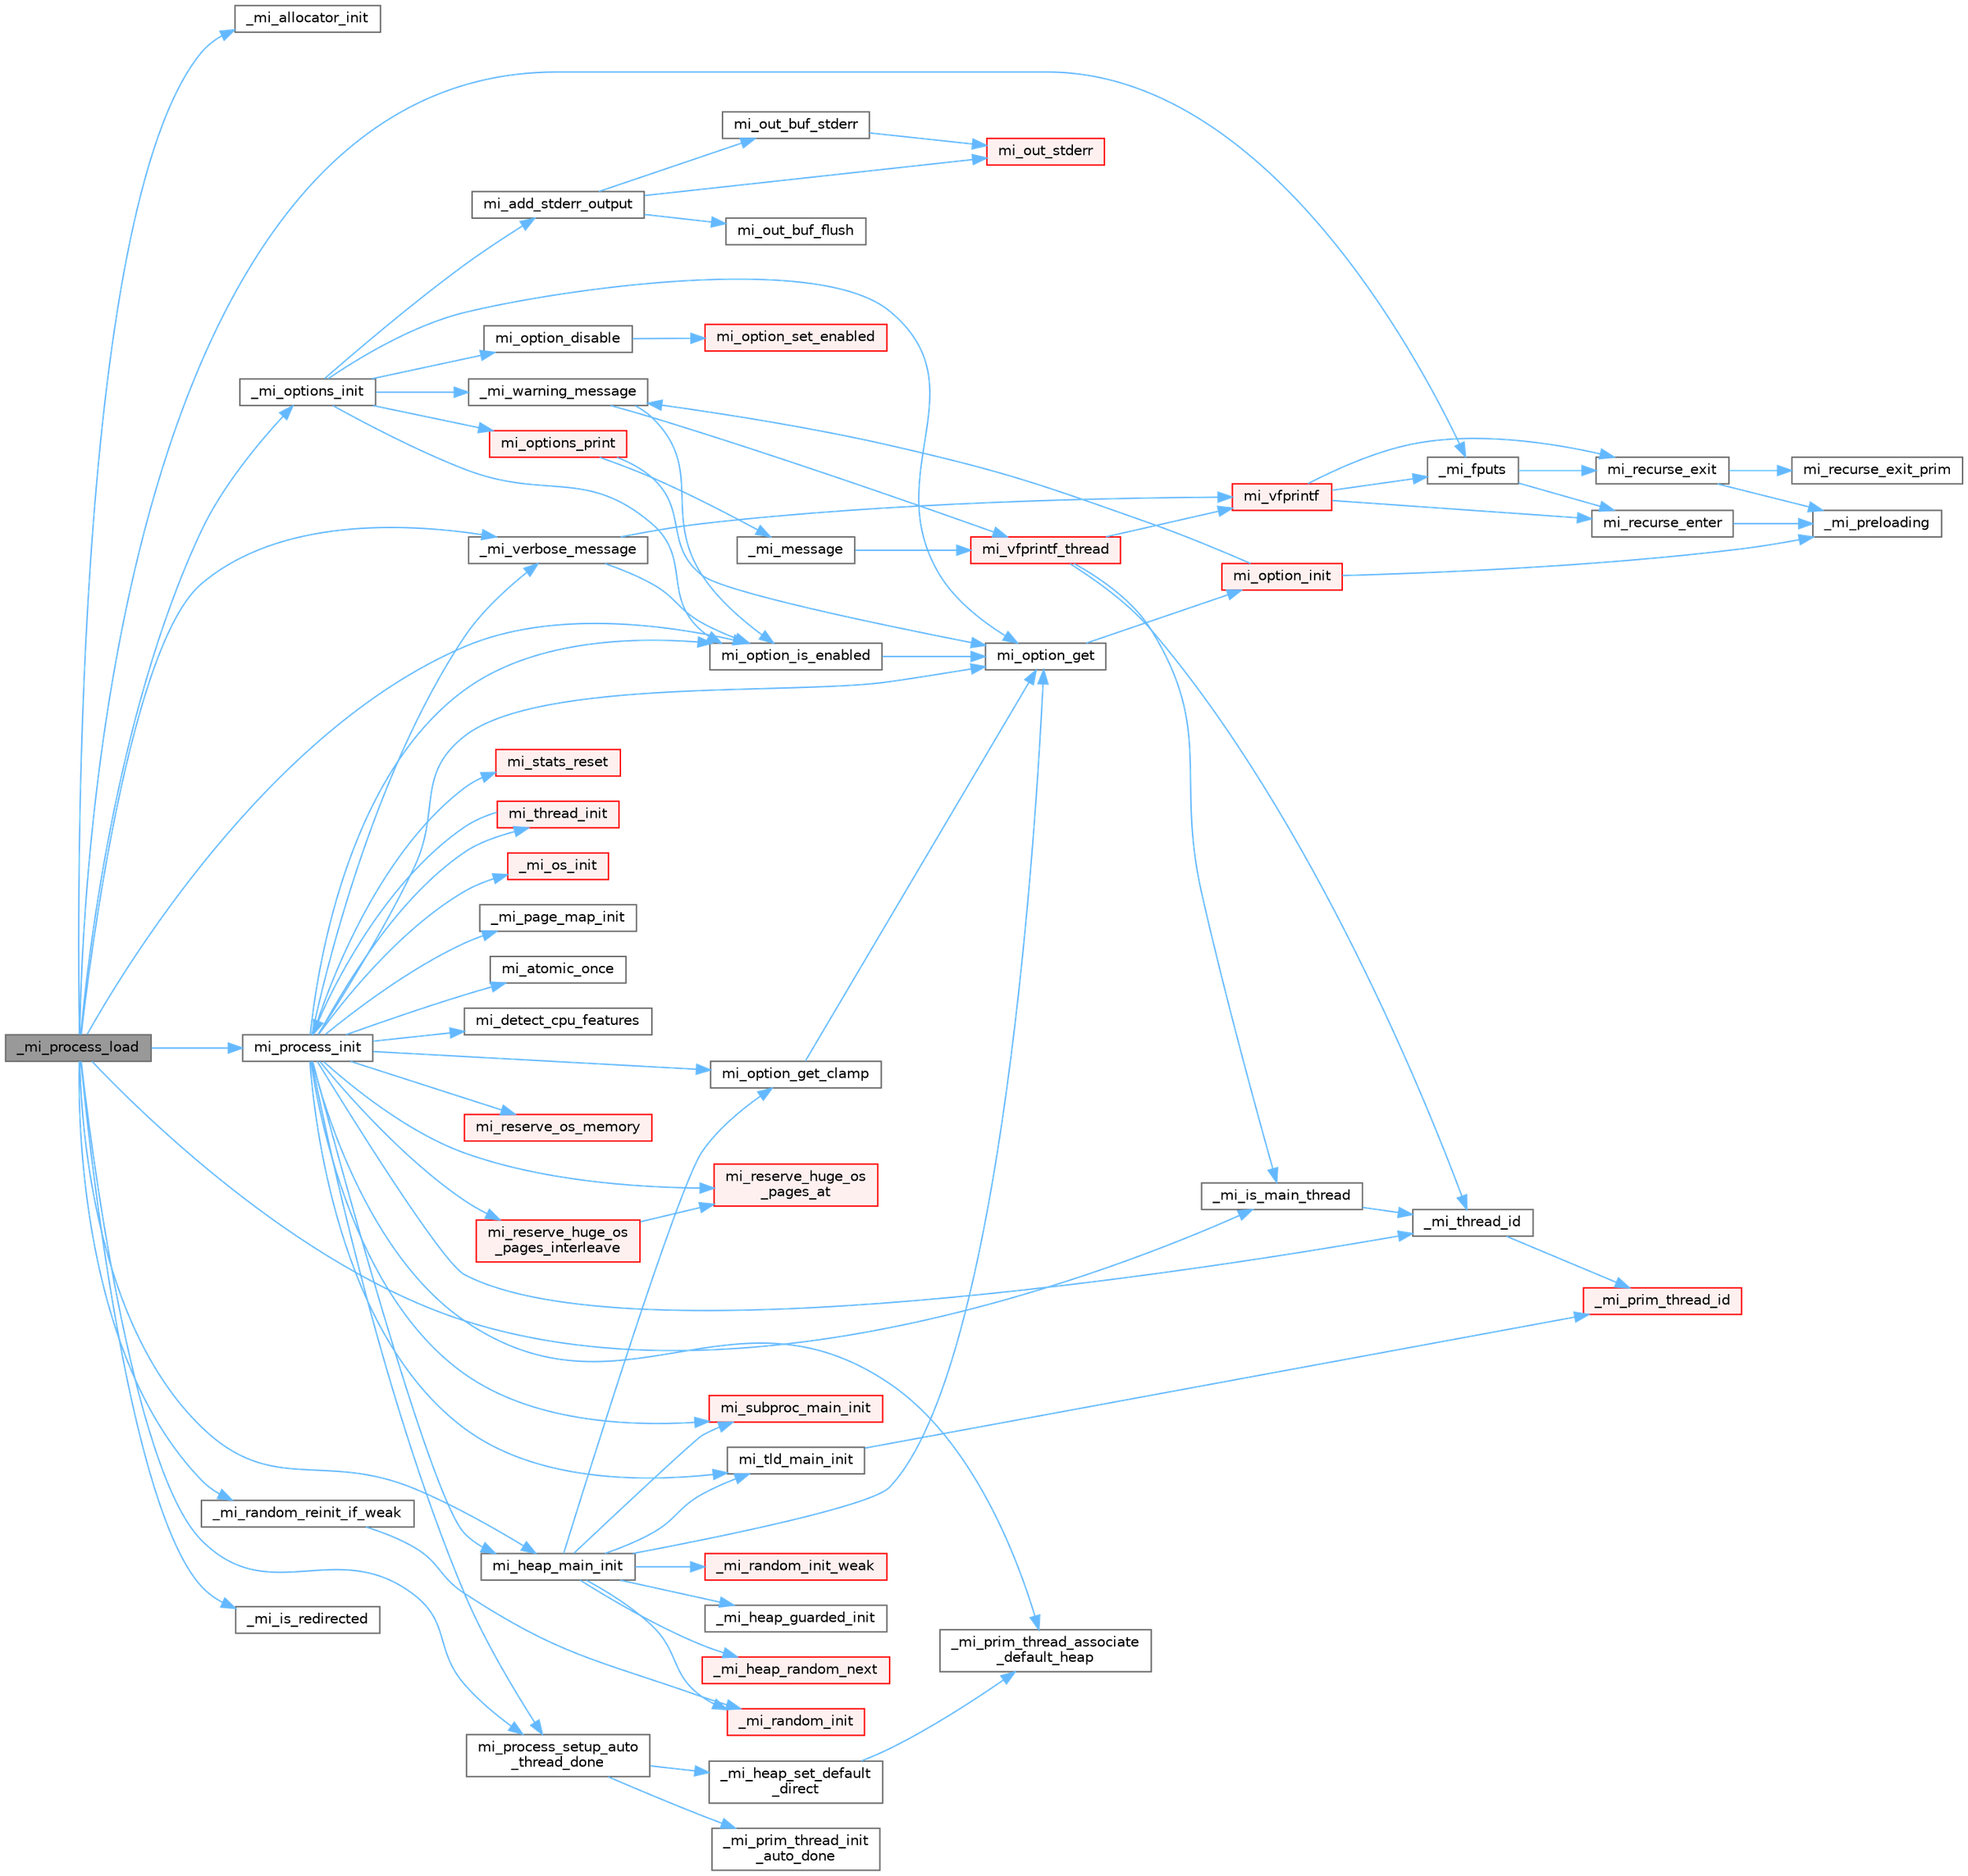 digraph "_mi_process_load"
{
 // LATEX_PDF_SIZE
  bgcolor="transparent";
  edge [fontname=Helvetica,fontsize=10,labelfontname=Helvetica,labelfontsize=10];
  node [fontname=Helvetica,fontsize=10,shape=box,height=0.2,width=0.4];
  rankdir="LR";
  Node1 [id="Node000001",label="_mi_process_load",height=0.2,width=0.4,color="gray40", fillcolor="grey60", style="filled", fontcolor="black",tooltip=" "];
  Node1 -> Node2 [id="edge82_Node000001_Node000002",color="steelblue1",style="solid",tooltip=" "];
  Node2 [id="Node000002",label="_mi_allocator_init",height=0.2,width=0.4,color="grey40", fillcolor="white", style="filled",URL="$prim_8c.html#ae337a54314cd4e9d1732d1f5b0d793d8",tooltip=" "];
  Node1 -> Node3 [id="edge83_Node000001_Node000003",color="steelblue1",style="solid",tooltip=" "];
  Node3 [id="Node000003",label="_mi_fputs",height=0.2,width=0.4,color="grey40", fillcolor="white", style="filled",URL="$options_8c.html#a74eecad8676654f59f427a84ccc5c19d",tooltip=" "];
  Node3 -> Node4 [id="edge84_Node000003_Node000004",color="steelblue1",style="solid",tooltip=" "];
  Node4 [id="Node000004",label="mi_recurse_enter",height=0.2,width=0.4,color="grey40", fillcolor="white", style="filled",URL="$options_8c.html#a1fdb7bd3b10624ddeabe0988c52a1285",tooltip=" "];
  Node4 -> Node5 [id="edge85_Node000004_Node000005",color="steelblue1",style="solid",tooltip=" "];
  Node5 [id="Node000005",label="_mi_preloading",height=0.2,width=0.4,color="grey40", fillcolor="white", style="filled",URL="$_e_a_s_t_l_2packages_2mimalloc_2src_2init_8c.html#a404be8b4c0576588270fde0b2a4d7832",tooltip=" "];
  Node3 -> Node6 [id="edge86_Node000003_Node000006",color="steelblue1",style="solid",tooltip=" "];
  Node6 [id="Node000006",label="mi_recurse_exit",height=0.2,width=0.4,color="grey40", fillcolor="white", style="filled",URL="$options_8c.html#ae9c4fbdaa6fedca31b9c25dcb78112ae",tooltip=" "];
  Node6 -> Node5 [id="edge87_Node000006_Node000005",color="steelblue1",style="solid",tooltip=" "];
  Node6 -> Node7 [id="edge88_Node000006_Node000007",color="steelblue1",style="solid",tooltip=" "];
  Node7 [id="Node000007",label="mi_recurse_exit_prim",height=0.2,width=0.4,color="grey40", fillcolor="white", style="filled",URL="$options_8c.html#afa5ef675de035537efd679d53d629adc",tooltip=" "];
  Node1 -> Node8 [id="edge89_Node000001_Node000008",color="steelblue1",style="solid",tooltip=" "];
  Node8 [id="Node000008",label="_mi_is_main_thread",height=0.2,width=0.4,color="grey40", fillcolor="white", style="filled",URL="$_e_a_s_t_l_2packages_2mimalloc_2src_2init_8c.html#a008e0a28e7c86b15a04094d595e2c327",tooltip=" "];
  Node8 -> Node9 [id="edge90_Node000008_Node000009",color="steelblue1",style="solid",tooltip=" "];
  Node9 [id="Node000009",label="_mi_thread_id",height=0.2,width=0.4,color="grey40", fillcolor="white", style="filled",URL="$_e_a_s_t_l_2packages_2mimalloc_2src_2init_8c.html#a43068a36d7dea6ccf1e3558a27e22993",tooltip=" "];
  Node9 -> Node10 [id="edge91_Node000009_Node000010",color="steelblue1",style="solid",tooltip=" "];
  Node10 [id="Node000010",label="_mi_prim_thread_id",height=0.2,width=0.4,color="red", fillcolor="#FFF0F0", style="filled",URL="$prim_8h.html#a3875c92cbb791d0a7c69bc1fd2df6804",tooltip=" "];
  Node1 -> Node12 [id="edge92_Node000001_Node000012",color="steelblue1",style="solid",tooltip=" "];
  Node12 [id="Node000012",label="_mi_is_redirected",height=0.2,width=0.4,color="grey40", fillcolor="white", style="filled",URL="$prim_8c.html#a5ba84f92c517c2064f1a27291e805cde",tooltip=" "];
  Node1 -> Node13 [id="edge93_Node000001_Node000013",color="steelblue1",style="solid",tooltip=" "];
  Node13 [id="Node000013",label="_mi_options_init",height=0.2,width=0.4,color="grey40", fillcolor="white", style="filled",URL="$options_8c.html#ac1d7140d2d1466fafda465fa481bec86",tooltip=" "];
  Node13 -> Node14 [id="edge94_Node000013_Node000014",color="steelblue1",style="solid",tooltip=" "];
  Node14 [id="Node000014",label="_mi_warning_message",height=0.2,width=0.4,color="grey40", fillcolor="white", style="filled",URL="$options_8c.html#ac253cac2ca24fb63be7f4937ac620dc4",tooltip=" "];
  Node14 -> Node15 [id="edge95_Node000014_Node000015",color="steelblue1",style="solid",tooltip=" "];
  Node15 [id="Node000015",label="mi_option_is_enabled",height=0.2,width=0.4,color="grey40", fillcolor="white", style="filled",URL="$group__options.html#ga459ad98f18b3fc9275474807fe0ca188",tooltip=" "];
  Node15 -> Node16 [id="edge96_Node000015_Node000016",color="steelblue1",style="solid",tooltip=" "];
  Node16 [id="Node000016",label="mi_option_get",height=0.2,width=0.4,color="grey40", fillcolor="white", style="filled",URL="$group__options.html#ga7e8af195cc81d3fa64ccf2662caa565a",tooltip=" "];
  Node16 -> Node17 [id="edge97_Node000016_Node000017",color="steelblue1",style="solid",tooltip=" "];
  Node17 [id="Node000017",label="mi_option_init",height=0.2,width=0.4,color="red", fillcolor="#FFF0F0", style="filled",URL="$options_8c.html#a61970c5b942f29a5dea8a39742421cfe",tooltip=" "];
  Node17 -> Node5 [id="edge98_Node000017_Node000005",color="steelblue1",style="solid",tooltip=" "];
  Node17 -> Node14 [id="edge99_Node000017_Node000014",color="steelblue1",style="solid",tooltip=" "];
  Node14 -> Node31 [id="edge100_Node000014_Node000031",color="steelblue1",style="solid",tooltip=" "];
  Node31 [id="Node000031",label="mi_vfprintf_thread",height=0.2,width=0.4,color="red", fillcolor="#FFF0F0", style="filled",URL="$options_8c.html#a4af8263c139d04a876914f39024a7424",tooltip=" "];
  Node31 -> Node8 [id="edge101_Node000031_Node000008",color="steelblue1",style="solid",tooltip=" "];
  Node31 -> Node9 [id="edge102_Node000031_Node000009",color="steelblue1",style="solid",tooltip=" "];
  Node31 -> Node39 [id="edge103_Node000031_Node000039",color="steelblue1",style="solid",tooltip=" "];
  Node39 [id="Node000039",label="mi_vfprintf",height=0.2,width=0.4,color="red", fillcolor="#FFF0F0", style="filled",URL="$options_8c.html#a1f31f62f178fb5309451aa44c8d25327",tooltip=" "];
  Node39 -> Node3 [id="edge104_Node000039_Node000003",color="steelblue1",style="solid",tooltip=" "];
  Node39 -> Node4 [id="edge105_Node000039_Node000004",color="steelblue1",style="solid",tooltip=" "];
  Node39 -> Node6 [id="edge106_Node000039_Node000006",color="steelblue1",style="solid",tooltip=" "];
  Node13 -> Node40 [id="edge107_Node000013_Node000040",color="steelblue1",style="solid",tooltip=" "];
  Node40 [id="Node000040",label="mi_add_stderr_output",height=0.2,width=0.4,color="grey40", fillcolor="white", style="filled",URL="$options_8c.html#a4d5d24a76f5249135a37294c6ec577ff",tooltip=" "];
  Node40 -> Node41 [id="edge108_Node000040_Node000041",color="steelblue1",style="solid",tooltip=" "];
  Node41 [id="Node000041",label="mi_out_buf_flush",height=0.2,width=0.4,color="grey40", fillcolor="white", style="filled",URL="$options_8c.html#a3252c8c536d2b00d94c00b557cff6b9e",tooltip=" "];
  Node40 -> Node42 [id="edge109_Node000040_Node000042",color="steelblue1",style="solid",tooltip=" "];
  Node42 [id="Node000042",label="mi_out_buf_stderr",height=0.2,width=0.4,color="grey40", fillcolor="white", style="filled",URL="$options_8c.html#a1e0adb0a0a57d337b8ca00ee0da95a6f",tooltip=" "];
  Node42 -> Node43 [id="edge110_Node000042_Node000043",color="steelblue1",style="solid",tooltip=" "];
  Node43 [id="Node000043",label="mi_out_stderr",height=0.2,width=0.4,color="red", fillcolor="#FFF0F0", style="filled",URL="$options_8c.html#a46a1b0aabe714d8c6808ed8f3ea629fd",tooltip=" "];
  Node40 -> Node43 [id="edge111_Node000040_Node000043",color="steelblue1",style="solid",tooltip=" "];
  Node13 -> Node45 [id="edge112_Node000013_Node000045",color="steelblue1",style="solid",tooltip=" "];
  Node45 [id="Node000045",label="mi_option_disable",height=0.2,width=0.4,color="grey40", fillcolor="white", style="filled",URL="$group__options.html#gaebf6ff707a2e688ebb1a2296ca564054",tooltip=" "];
  Node45 -> Node46 [id="edge113_Node000045_Node000046",color="steelblue1",style="solid",tooltip=" "];
  Node46 [id="Node000046",label="mi_option_set_enabled",height=0.2,width=0.4,color="red", fillcolor="#FFF0F0", style="filled",URL="$group__options.html#ga9a13d05fcb77489cb06d4d017ebd8bed",tooltip=" "];
  Node13 -> Node16 [id="edge114_Node000013_Node000016",color="steelblue1",style="solid",tooltip=" "];
  Node13 -> Node15 [id="edge115_Node000013_Node000015",color="steelblue1",style="solid",tooltip=" "];
  Node13 -> Node47 [id="edge116_Node000013_Node000047",color="steelblue1",style="solid",tooltip=" "];
  Node47 [id="Node000047",label="mi_options_print",height=0.2,width=0.4,color="red", fillcolor="#FFF0F0", style="filled",URL="$options_8c.html#aecfcd3ed90af99932670d881de1fa8f1",tooltip=" "];
  Node47 -> Node48 [id="edge117_Node000047_Node000048",color="steelblue1",style="solid",tooltip=" "];
  Node48 [id="Node000048",label="_mi_message",height=0.2,width=0.4,color="grey40", fillcolor="white", style="filled",URL="$options_8c.html#ada19c911e74a395413ea23fdc993e7a6",tooltip=" "];
  Node48 -> Node31 [id="edge118_Node000048_Node000031",color="steelblue1",style="solid",tooltip=" "];
  Node47 -> Node16 [id="edge119_Node000047_Node000016",color="steelblue1",style="solid",tooltip=" "];
  Node1 -> Node49 [id="edge120_Node000001_Node000049",color="steelblue1",style="solid",tooltip=" "];
  Node49 [id="Node000049",label="_mi_random_reinit_if_weak",height=0.2,width=0.4,color="grey40", fillcolor="white", style="filled",URL="$random_8c.html#a19b59fe73675f35bbb0973e44a08175e",tooltip=" "];
  Node49 -> Node50 [id="edge121_Node000049_Node000050",color="steelblue1",style="solid",tooltip=" "];
  Node50 [id="Node000050",label="_mi_random_init",height=0.2,width=0.4,color="red", fillcolor="#FFF0F0", style="filled",URL="$random_8c.html#aca9dc8a900f1b727e326063778b2eee1",tooltip=" "];
  Node1 -> Node63 [id="edge122_Node000001_Node000063",color="steelblue1",style="solid",tooltip=" "];
  Node63 [id="Node000063",label="_mi_verbose_message",height=0.2,width=0.4,color="grey40", fillcolor="white", style="filled",URL="$options_8c.html#ab9890036c5acb25eacd13bec3a6b0c68",tooltip=" "];
  Node63 -> Node15 [id="edge123_Node000063_Node000015",color="steelblue1",style="solid",tooltip=" "];
  Node63 -> Node39 [id="edge124_Node000063_Node000039",color="steelblue1",style="solid",tooltip=" "];
  Node1 -> Node64 [id="edge125_Node000001_Node000064",color="steelblue1",style="solid",tooltip=" "];
  Node64 [id="Node000064",label="mi_heap_main_init",height=0.2,width=0.4,color="grey40", fillcolor="white", style="filled",URL="$_e_a_s_t_l_2packages_2mimalloc_2src_2init_8c.html#a5d8b12ae7942ecf3eb4e8ffd313a263a",tooltip=" "];
  Node64 -> Node65 [id="edge126_Node000064_Node000065",color="steelblue1",style="solid",tooltip=" "];
  Node65 [id="Node000065",label="_mi_heap_guarded_init",height=0.2,width=0.4,color="grey40", fillcolor="white", style="filled",URL="$_e_a_s_t_l_2packages_2mimalloc_2src_2init_8c.html#a70e3672a1e08dcb5e7e311d403693394",tooltip=" "];
  Node64 -> Node66 [id="edge127_Node000064_Node000066",color="steelblue1",style="solid",tooltip=" "];
  Node66 [id="Node000066",label="_mi_heap_random_next",height=0.2,width=0.4,color="red", fillcolor="#FFF0F0", style="filled",URL="$heap_8c.html#a68ddb5f2c595ea9d4e8d450342b4713c",tooltip=" "];
  Node64 -> Node50 [id="edge128_Node000064_Node000050",color="steelblue1",style="solid",tooltip=" "];
  Node64 -> Node72 [id="edge129_Node000064_Node000072",color="steelblue1",style="solid",tooltip=" "];
  Node72 [id="Node000072",label="_mi_random_init_weak",height=0.2,width=0.4,color="red", fillcolor="#FFF0F0", style="filled",URL="$random_8c.html#a6bfdbdbf180aa56ff5697e0f2e3ca49a",tooltip=" "];
  Node64 -> Node16 [id="edge130_Node000064_Node000016",color="steelblue1",style="solid",tooltip=" "];
  Node64 -> Node73 [id="edge131_Node000064_Node000073",color="steelblue1",style="solid",tooltip=" "];
  Node73 [id="Node000073",label="mi_option_get_clamp",height=0.2,width=0.4,color="grey40", fillcolor="white", style="filled",URL="$group__options.html#ga96ad9c406338bd314cfe878cfc9bf723",tooltip=" "];
  Node73 -> Node16 [id="edge132_Node000073_Node000016",color="steelblue1",style="solid",tooltip=" "];
  Node64 -> Node74 [id="edge133_Node000064_Node000074",color="steelblue1",style="solid",tooltip=" "];
  Node74 [id="Node000074",label="mi_subproc_main_init",height=0.2,width=0.4,color="red", fillcolor="#FFF0F0", style="filled",URL="$_e_a_s_t_l_2packages_2mimalloc_2src_2init_8c.html#a51b6f4fa5d8cbde3881bf41e2a9d7a73",tooltip=" "];
  Node64 -> Node77 [id="edge134_Node000064_Node000077",color="steelblue1",style="solid",tooltip=" "];
  Node77 [id="Node000077",label="mi_tld_main_init",height=0.2,width=0.4,color="grey40", fillcolor="white", style="filled",URL="$_e_a_s_t_l_2packages_2mimalloc_2src_2init_8c.html#a5b314759773d0dc745240cdf90e7f1b0",tooltip=" "];
  Node77 -> Node10 [id="edge135_Node000077_Node000010",color="steelblue1",style="solid",tooltip=" "];
  Node1 -> Node15 [id="edge136_Node000001_Node000015",color="steelblue1",style="solid",tooltip=" "];
  Node1 -> Node78 [id="edge137_Node000001_Node000078",color="steelblue1",style="solid",tooltip=" "];
  Node78 [id="Node000078",label="mi_process_init",height=0.2,width=0.4,color="grey40", fillcolor="white", style="filled",URL="$_e_a_s_t_l_2packages_2mimalloc_2src_2init_8c.html#a33e54ec86fc7da4bebb673429c399402",tooltip=" "];
  Node78 -> Node79 [id="edge138_Node000078_Node000079",color="steelblue1",style="solid",tooltip=" "];
  Node79 [id="Node000079",label="_mi_os_init",height=0.2,width=0.4,color="red", fillcolor="#FFF0F0", style="filled",URL="$os_8c.html#a01926e5fc23db557b912d0f3a9b09944",tooltip=" "];
  Node78 -> Node92 [id="edge139_Node000078_Node000092",color="steelblue1",style="solid",tooltip=" "];
  Node92 [id="Node000092",label="_mi_page_map_init",height=0.2,width=0.4,color="grey40", fillcolor="white", style="filled",URL="$_e_a_s_t_l_2packages_2mimalloc_2include_2mimalloc_2internal_8h.html#ab1d5d43c1d7d0d4adfd96fdb7270ca4b",tooltip=" "];
  Node78 -> Node93 [id="edge140_Node000078_Node000093",color="steelblue1",style="solid",tooltip=" "];
  Node93 [id="Node000093",label="_mi_prim_thread_associate\l_default_heap",height=0.2,width=0.4,color="grey40", fillcolor="white", style="filled",URL="$windows_2prim_8c.html#a14b6be498e17cdf74c6b5cb38c2ec306",tooltip=" "];
  Node78 -> Node9 [id="edge141_Node000078_Node000009",color="steelblue1",style="solid",tooltip=" "];
  Node78 -> Node63 [id="edge142_Node000078_Node000063",color="steelblue1",style="solid",tooltip=" "];
  Node78 -> Node94 [id="edge143_Node000078_Node000094",color="steelblue1",style="solid",tooltip=" "];
  Node94 [id="Node000094",label="mi_atomic_once",height=0.2,width=0.4,color="grey40", fillcolor="white", style="filled",URL="$_e_a_s_t_l_2packages_2mimalloc_2include_2mimalloc_2atomic_8h.html#a3ea4d545fcae50eadc76a7ca03b53475",tooltip=" "];
  Node78 -> Node95 [id="edge144_Node000078_Node000095",color="steelblue1",style="solid",tooltip=" "];
  Node95 [id="Node000095",label="mi_detect_cpu_features",height=0.2,width=0.4,color="grey40", fillcolor="white", style="filled",URL="$_e_a_s_t_l_2packages_2mimalloc_2src_2init_8c.html#ade89d31aa0867668ae0dda8c6e543638",tooltip=" "];
  Node78 -> Node64 [id="edge145_Node000078_Node000064",color="steelblue1",style="solid",tooltip=" "];
  Node78 -> Node16 [id="edge146_Node000078_Node000016",color="steelblue1",style="solid",tooltip=" "];
  Node78 -> Node73 [id="edge147_Node000078_Node000073",color="steelblue1",style="solid",tooltip=" "];
  Node78 -> Node15 [id="edge148_Node000078_Node000015",color="steelblue1",style="solid",tooltip=" "];
  Node78 -> Node96 [id="edge149_Node000078_Node000096",color="steelblue1",style="solid",tooltip=" "];
  Node96 [id="Node000096",label="mi_process_setup_auto\l_thread_done",height=0.2,width=0.4,color="grey40", fillcolor="white", style="filled",URL="$_e_a_s_t_l_2packages_2mimalloc_2src_2init_8c.html#af68972991f40a9c01ebc1c220ba78170",tooltip=" "];
  Node96 -> Node97 [id="edge150_Node000096_Node000097",color="steelblue1",style="solid",tooltip=" "];
  Node97 [id="Node000097",label="_mi_heap_set_default\l_direct",height=0.2,width=0.4,color="grey40", fillcolor="white", style="filled",URL="$_e_a_s_t_l_2packages_2mimalloc_2src_2init_8c.html#a96662339b7c5ce88bc64ce34ac3afd62",tooltip=" "];
  Node97 -> Node93 [id="edge151_Node000097_Node000093",color="steelblue1",style="solid",tooltip=" "];
  Node96 -> Node98 [id="edge152_Node000096_Node000098",color="steelblue1",style="solid",tooltip=" "];
  Node98 [id="Node000098",label="_mi_prim_thread_init\l_auto_done",height=0.2,width=0.4,color="grey40", fillcolor="white", style="filled",URL="$windows_2prim_8c.html#a2017bda86f22f7ce43e72fed224bb030",tooltip=" "];
  Node78 -> Node99 [id="edge153_Node000078_Node000099",color="steelblue1",style="solid",tooltip=" "];
  Node99 [id="Node000099",label="mi_reserve_huge_os\l_pages_at",height=0.2,width=0.4,color="red", fillcolor="#FFF0F0", style="filled",URL="$group__extended.html#ga7795a13d20087447281858d2c771cca1",tooltip=" "];
  Node78 -> Node187 [id="edge154_Node000078_Node000187",color="steelblue1",style="solid",tooltip=" "];
  Node187 [id="Node000187",label="mi_reserve_huge_os\l_pages_interleave",height=0.2,width=0.4,color="red", fillcolor="#FFF0F0", style="filled",URL="$group__extended.html#ga3132f521fb756fc0e8ec0b74fb58df50",tooltip=" "];
  Node187 -> Node99 [id="edge155_Node000187_Node000099",color="steelblue1",style="solid",tooltip=" "];
  Node78 -> Node188 [id="edge156_Node000078_Node000188",color="steelblue1",style="solid",tooltip=" "];
  Node188 [id="Node000188",label="mi_reserve_os_memory",height=0.2,width=0.4,color="red", fillcolor="#FFF0F0", style="filled",URL="$group__extended.html#ga00ec3324b6b2591c7fe3677baa30a767",tooltip=" "];
  Node78 -> Node212 [id="edge157_Node000078_Node000212",color="steelblue1",style="solid",tooltip=" "];
  Node212 [id="Node000212",label="mi_stats_reset",height=0.2,width=0.4,color="red", fillcolor="#FFF0F0", style="filled",URL="$group__extended.html#ga3bb8468b8cfcc6e2a61d98aee85c5f99",tooltip="Reset statistics."];
  Node78 -> Node74 [id="edge158_Node000078_Node000074",color="steelblue1",style="solid",tooltip=" "];
  Node78 -> Node216 [id="edge159_Node000078_Node000216",color="steelblue1",style="solid",tooltip=" "];
  Node216 [id="Node000216",label="mi_thread_init",height=0.2,width=0.4,color="red", fillcolor="#FFF0F0", style="filled",URL="$group__extended.html#gaf8e73efc2cbca9ebfdfb166983a04c17",tooltip=" "];
  Node216 -> Node78 [id="edge160_Node000216_Node000078",color="steelblue1",style="solid",tooltip=" "];
  Node78 -> Node77 [id="edge161_Node000078_Node000077",color="steelblue1",style="solid",tooltip=" "];
  Node1 -> Node96 [id="edge162_Node000001_Node000096",color="steelblue1",style="solid",tooltip=" "];
}
